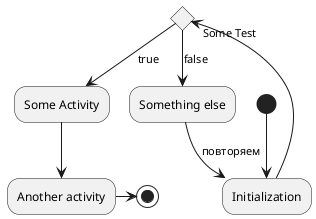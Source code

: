 @startuml
(*) --> "Initialization"
if "Some Test" then
-->[true] "Some Activity"
--> "Another activity"
-right-> (*)
else
-->[false] "Something else"
-->[повторяем] "Initialization"
endif
@enduml
